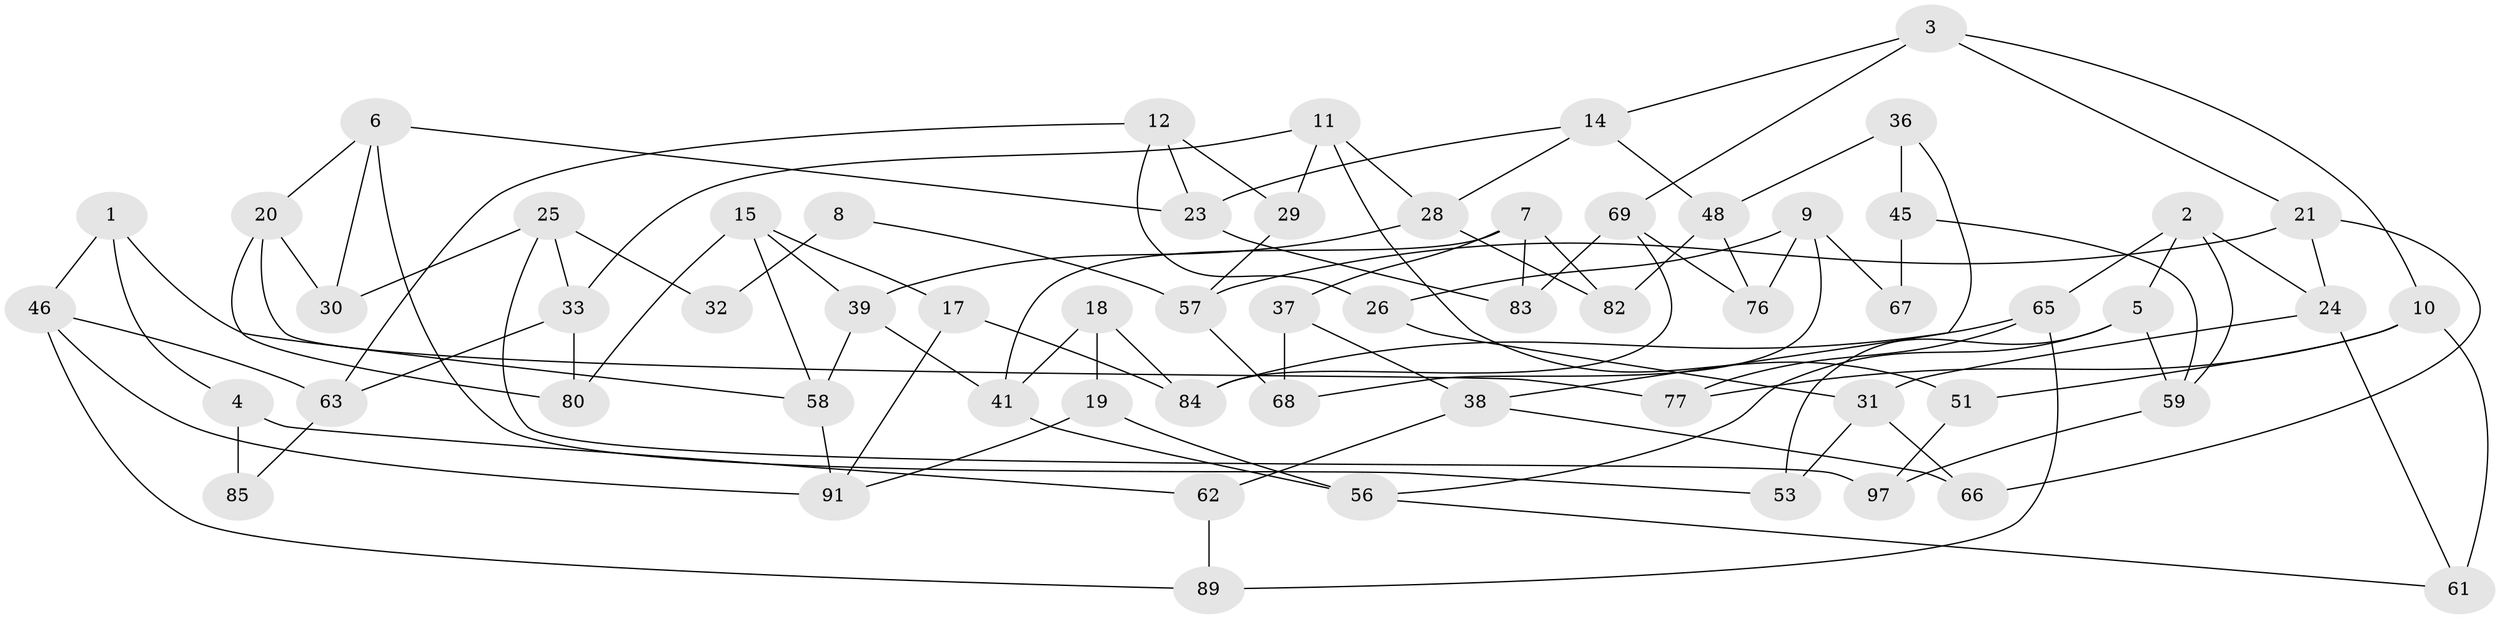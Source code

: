 // original degree distribution, {3: 1.0}
// Generated by graph-tools (version 1.1) at 2025/39/02/21/25 10:39:00]
// undirected, 61 vertices, 106 edges
graph export_dot {
graph [start="1"]
  node [color=gray90,style=filled];
  1;
  2 [super="+27"];
  3 [super="+35"];
  4 [super="+16"];
  5 [super="+95"];
  6 [super="+22"];
  7 [super="+40"];
  8 [super="+74"];
  9 [super="+86"];
  10 [super="+70"];
  11 [super="+54"];
  12 [super="+13"];
  14 [super="+73"];
  15 [super="+92"];
  17;
  18 [super="+47"];
  19 [super="+44"];
  20 [super="+42"];
  21 [super="+78"];
  23 [super="+79"];
  24 [super="+71"];
  25 [super="+34"];
  26;
  28 [super="+81"];
  29;
  30;
  31 [super="+52"];
  32 [super="+49"];
  33 [super="+64"];
  36;
  37;
  38 [super="+43"];
  39 [super="+60"];
  41 [super="+55"];
  45 [super="+98"];
  46 [super="+50"];
  48 [super="+75"];
  51;
  53;
  56 [super="+90"];
  57 [super="+87"];
  58 [super="+93"];
  59 [super="+72"];
  61;
  62;
  63 [super="+100"];
  65 [super="+99"];
  66;
  67;
  68;
  69 [super="+94"];
  76;
  77;
  80;
  82;
  83;
  84 [super="+88"];
  85;
  89;
  91 [super="+96"];
  97;
  1 -- 4;
  1 -- 46;
  1 -- 58;
  2 -- 59;
  2 -- 65;
  2 -- 24;
  2 -- 5;
  3 -- 21;
  3 -- 69;
  3 -- 10;
  3 -- 14;
  4 -- 85 [weight=2];
  4 -- 62;
  5 -- 56;
  5 -- 59;
  5 -- 53;
  6 -- 53;
  6 -- 30;
  6 -- 20;
  6 -- 23;
  7 -- 83;
  7 -- 37;
  7 -- 82;
  7 -- 41;
  8 -- 32 [weight=3];
  8 -- 57;
  9 -- 26;
  9 -- 68;
  9 -- 67;
  9 -- 76;
  10 -- 61;
  10 -- 51;
  10 -- 77;
  11 -- 28;
  11 -- 29;
  11 -- 33;
  11 -- 51;
  12 -- 26;
  12 -- 29;
  12 -- 23;
  12 -- 63;
  14 -- 23;
  14 -- 48;
  14 -- 28;
  15 -- 39;
  15 -- 17;
  15 -- 80;
  15 -- 58;
  17 -- 84;
  17 -- 91;
  18 -- 41;
  18 -- 19 [weight=2];
  18 -- 84;
  19 -- 91;
  19 -- 56;
  20 -- 80;
  20 -- 77;
  20 -- 30;
  21 -- 66;
  21 -- 24;
  21 -- 57;
  23 -- 83;
  24 -- 61;
  24 -- 31;
  25 -- 33;
  25 -- 32;
  25 -- 30;
  25 -- 97;
  26 -- 31;
  28 -- 82;
  28 -- 39;
  29 -- 57;
  31 -- 53;
  31 -- 66;
  33 -- 80;
  33 -- 63;
  36 -- 38;
  36 -- 48;
  36 -- 45;
  37 -- 38;
  37 -- 68;
  38 -- 62;
  38 -- 66;
  39 -- 58;
  39 -- 41;
  41 -- 56;
  45 -- 59;
  45 -- 67 [weight=2];
  46 -- 89;
  46 -- 91;
  46 -- 63;
  48 -- 76;
  48 -- 82;
  51 -- 97;
  56 -- 61;
  57 -- 68;
  58 -- 91;
  59 -- 97;
  62 -- 89;
  63 -- 85;
  65 -- 77;
  65 -- 89;
  65 -- 84;
  69 -- 84;
  69 -- 83;
  69 -- 76;
}
